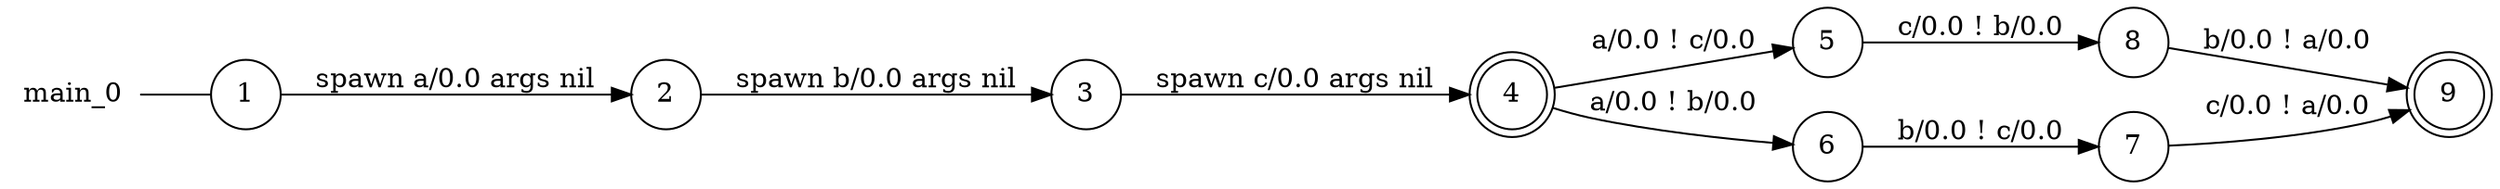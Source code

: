 digraph main_0 {
	rankdir="LR";
	n_0 [label="main_0", shape="plaintext"];
	n_1 [id="9", shape=circle, label="5"];
	n_2 [id="1", shape=circle, label="1"];
	n_0 -> n_2 [arrowhead=none];
	n_3 [id="7", shape=doublecircle, label="4"];
	n_4 [id="4", shape=circle, label="8"];
	n_5 [id="6", shape=circle, label="7"];
	n_6 [id="3", shape=circle, label="2"];
	n_7 [id="2", shape=doublecircle, label="9"];
	n_8 [id="10", shape=circle, label="3"];
	n_9 [id="5", shape=circle, label="6"];

	n_3 -> n_1 [id="[$e|8]", label="a/0.0 ! c/0.0"];
	n_9 -> n_5 [id="[$e|2]", label="b/0.0 ! c/0.0"];
	n_3 -> n_9 [id="[$e|0]", label="a/0.0 ! b/0.0"];
	n_5 -> n_7 [id="[$e|4]", label="c/0.0 ! a/0.0"];
	n_2 -> n_6 [id="[$e|5]", label="spawn a/0.0 args nil"];
	n_4 -> n_7 [id="[$e|9]", label="b/0.0 ! a/0.0"];
	n_6 -> n_8 [id="[$e|6]", label="spawn b/0.0 args nil"];
	n_1 -> n_4 [id="[$e|1]", label="c/0.0 ! b/0.0"];
	n_8 -> n_3 [id="[$e|3]", label="spawn c/0.0 args nil"];
}
